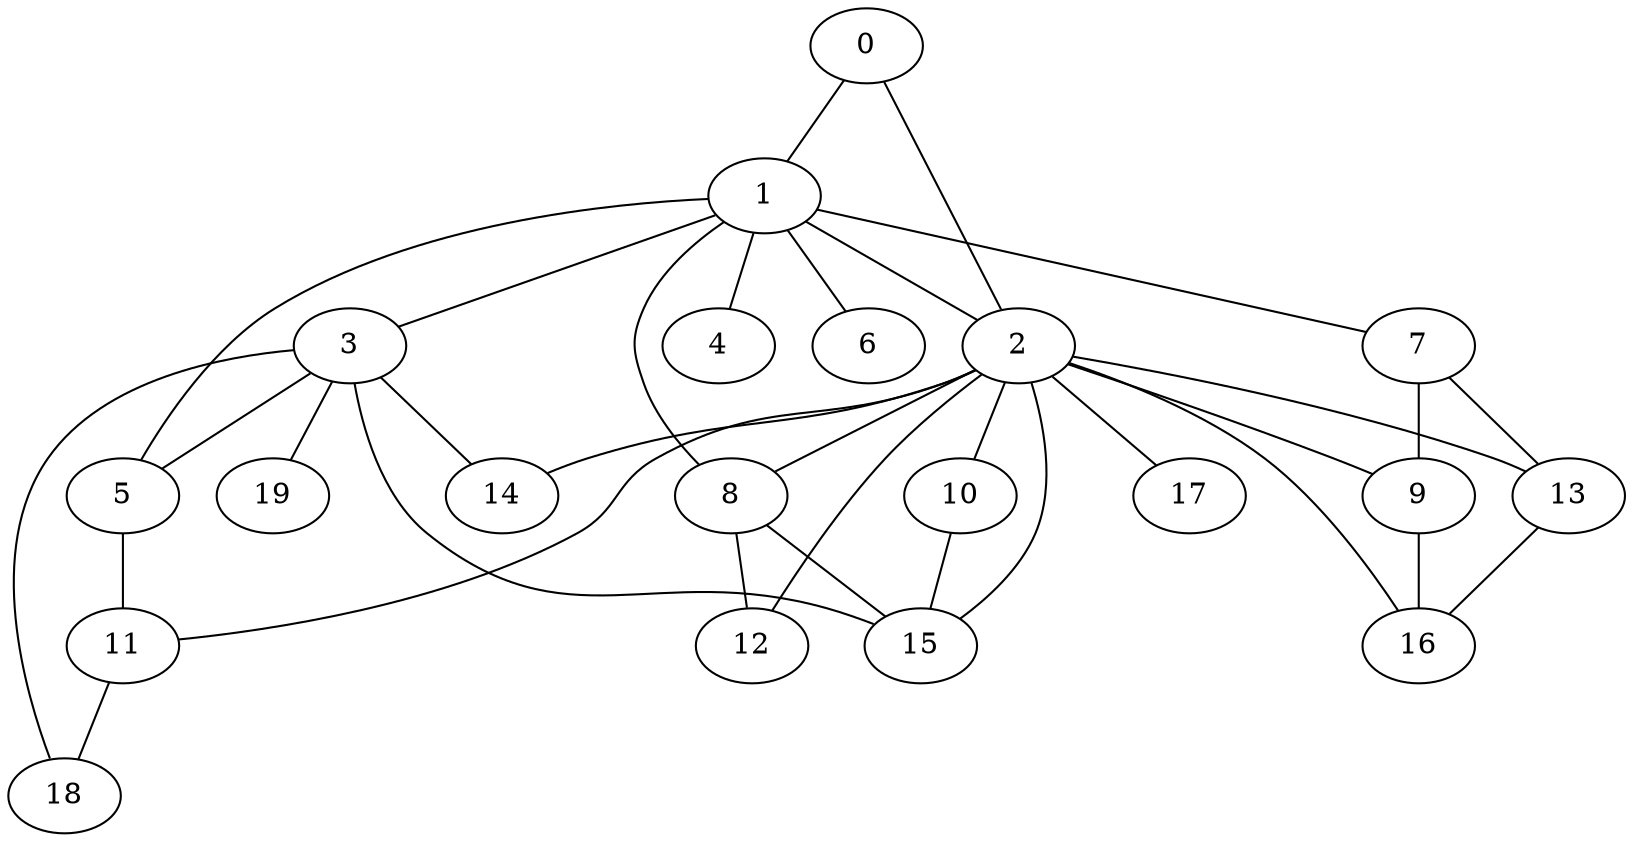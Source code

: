 graph graphname {0--1
0--2
1--2
1--3
1--4
1--5
1--6
1--7
1--8
2--8
2--9
2--10
2--11
2--12
2--13
2--14
2--15
2--16
2--17
3--5
3--14
3--15
3--18
3--19
5--11
7--9
7--13
8--12
8--15
9--16
10--15
11--18
13--16
}